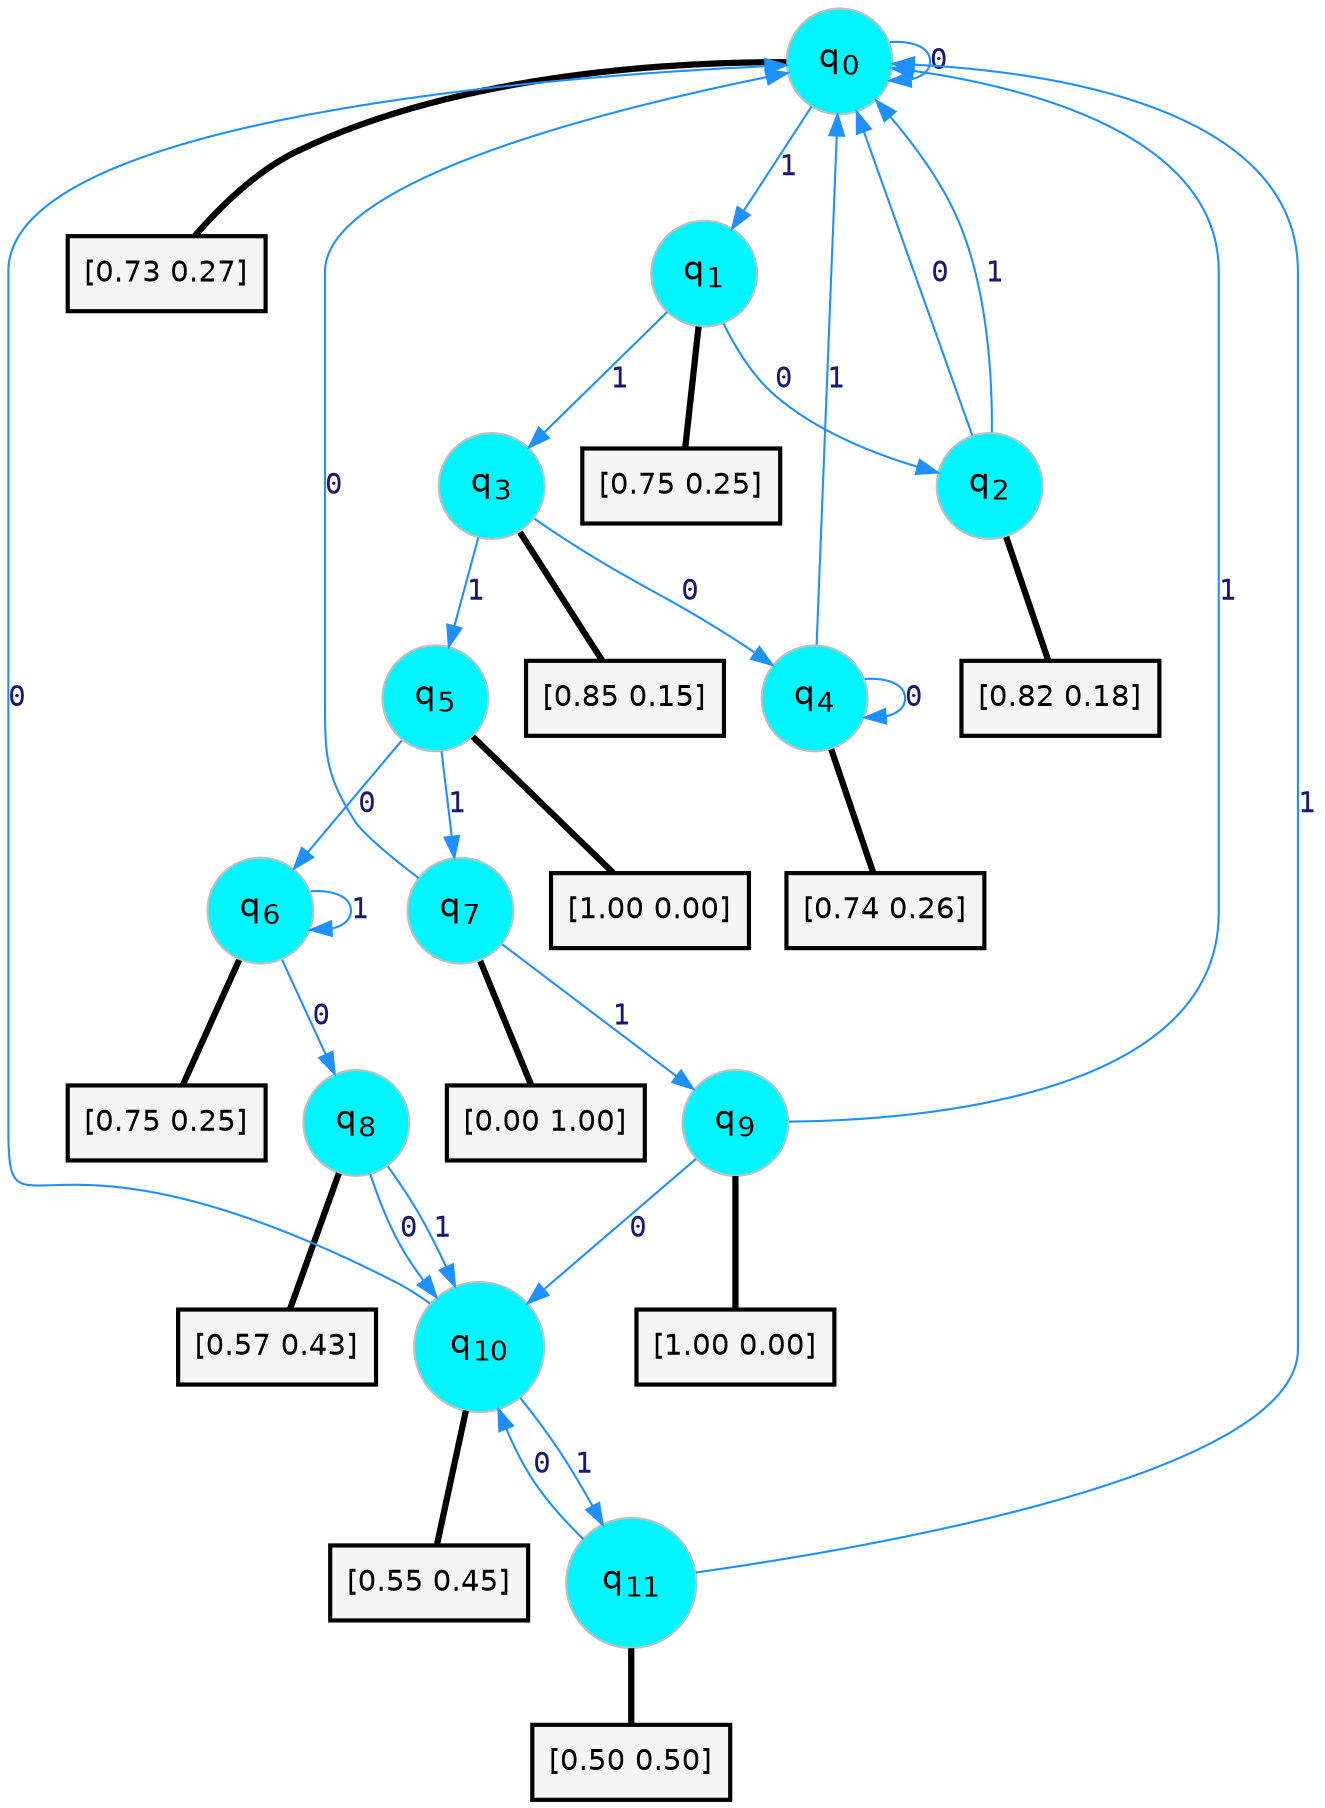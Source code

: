 digraph G {
graph [
bgcolor=transparent, dpi=300, rankdir=TD, size="40,25"];
node [
color=gray, fillcolor=turquoise1, fontcolor=black, fontname=Helvetica, fontsize=16, fontweight=bold, shape=circle, style=filled];
edge [
arrowsize=1, color=dodgerblue1, fontcolor=midnightblue, fontname=courier, fontweight=bold, penwidth=1, style=solid, weight=20];
0[label=<q<SUB>0</SUB>>];
1[label=<q<SUB>1</SUB>>];
2[label=<q<SUB>2</SUB>>];
3[label=<q<SUB>3</SUB>>];
4[label=<q<SUB>4</SUB>>];
5[label=<q<SUB>5</SUB>>];
6[label=<q<SUB>6</SUB>>];
7[label=<q<SUB>7</SUB>>];
8[label=<q<SUB>8</SUB>>];
9[label=<q<SUB>9</SUB>>];
10[label=<q<SUB>10</SUB>>];
11[label=<q<SUB>11</SUB>>];
12[label="[0.73 0.27]", shape=box,fontcolor=black, fontname=Helvetica, fontsize=14, penwidth=2, fillcolor=whitesmoke,color=black];
13[label="[0.75 0.25]", shape=box,fontcolor=black, fontname=Helvetica, fontsize=14, penwidth=2, fillcolor=whitesmoke,color=black];
14[label="[0.82 0.18]", shape=box,fontcolor=black, fontname=Helvetica, fontsize=14, penwidth=2, fillcolor=whitesmoke,color=black];
15[label="[0.85 0.15]", shape=box,fontcolor=black, fontname=Helvetica, fontsize=14, penwidth=2, fillcolor=whitesmoke,color=black];
16[label="[0.74 0.26]", shape=box,fontcolor=black, fontname=Helvetica, fontsize=14, penwidth=2, fillcolor=whitesmoke,color=black];
17[label="[1.00 0.00]", shape=box,fontcolor=black, fontname=Helvetica, fontsize=14, penwidth=2, fillcolor=whitesmoke,color=black];
18[label="[0.75 0.25]", shape=box,fontcolor=black, fontname=Helvetica, fontsize=14, penwidth=2, fillcolor=whitesmoke,color=black];
19[label="[0.00 1.00]", shape=box,fontcolor=black, fontname=Helvetica, fontsize=14, penwidth=2, fillcolor=whitesmoke,color=black];
20[label="[0.57 0.43]", shape=box,fontcolor=black, fontname=Helvetica, fontsize=14, penwidth=2, fillcolor=whitesmoke,color=black];
21[label="[1.00 0.00]", shape=box,fontcolor=black, fontname=Helvetica, fontsize=14, penwidth=2, fillcolor=whitesmoke,color=black];
22[label="[0.55 0.45]", shape=box,fontcolor=black, fontname=Helvetica, fontsize=14, penwidth=2, fillcolor=whitesmoke,color=black];
23[label="[0.50 0.50]", shape=box,fontcolor=black, fontname=Helvetica, fontsize=14, penwidth=2, fillcolor=whitesmoke,color=black];
0->0 [label=0];
0->1 [label=1];
0->12 [arrowhead=none, penwidth=3,color=black];
1->2 [label=0];
1->3 [label=1];
1->13 [arrowhead=none, penwidth=3,color=black];
2->0 [label=0];
2->0 [label=1];
2->14 [arrowhead=none, penwidth=3,color=black];
3->4 [label=0];
3->5 [label=1];
3->15 [arrowhead=none, penwidth=3,color=black];
4->4 [label=0];
4->0 [label=1];
4->16 [arrowhead=none, penwidth=3,color=black];
5->6 [label=0];
5->7 [label=1];
5->17 [arrowhead=none, penwidth=3,color=black];
6->8 [label=0];
6->6 [label=1];
6->18 [arrowhead=none, penwidth=3,color=black];
7->0 [label=0];
7->9 [label=1];
7->19 [arrowhead=none, penwidth=3,color=black];
8->10 [label=0];
8->10 [label=1];
8->20 [arrowhead=none, penwidth=3,color=black];
9->10 [label=0];
9->0 [label=1];
9->21 [arrowhead=none, penwidth=3,color=black];
10->0 [label=0];
10->11 [label=1];
10->22 [arrowhead=none, penwidth=3,color=black];
11->10 [label=0];
11->0 [label=1];
11->23 [arrowhead=none, penwidth=3,color=black];
}
